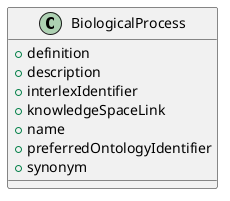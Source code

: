 @startuml
class BiologicalProcess {
+definition
+description
+interlexIdentifier
+knowledgeSpaceLink
+name
+preferredOntologyIdentifier
+synonym

}

@enduml